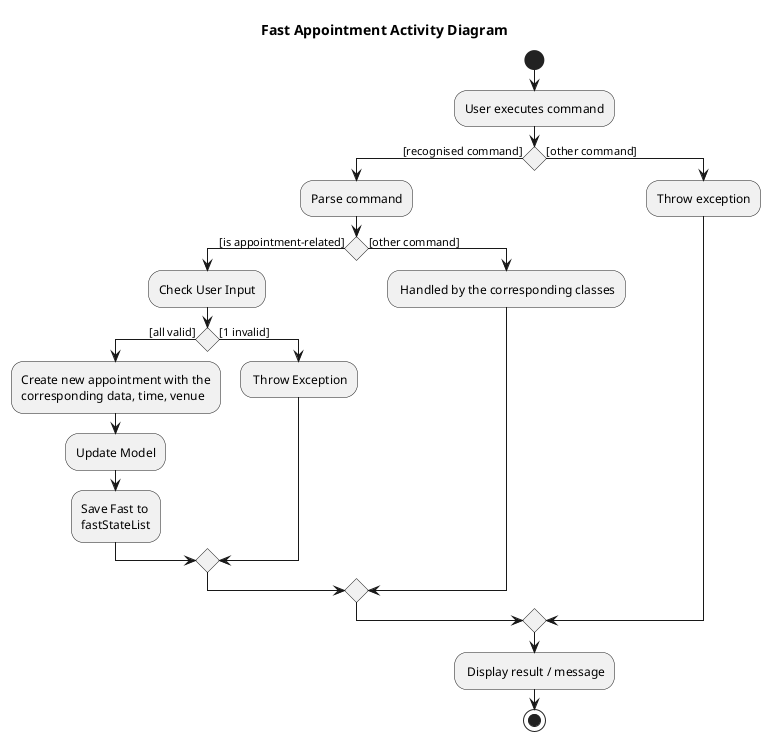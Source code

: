 @startuml
start
title Fast Appointment Activity Diagram

:User executes command;

'Since the beta syntax does not support placing the condition outside the
'diamond we place it as the true branch instead.

if () then ([recognised command])
    :Parse command;
    if () then ([is appointment-related])
            :Check User Input;
            if () then ([all valid])
            :Create new appointment with the
            corresponding data, time, venue;
            :Update Model;
            :Save Fast to
            fastStateList;
            else ([1 invalid])
            - Throw Exception
            endif
        else ([other command])
        - Handled by the corresponding classes
        endif
else ([other command])
  -Throw exception
endif
- Display result / message
stop
@enduml
